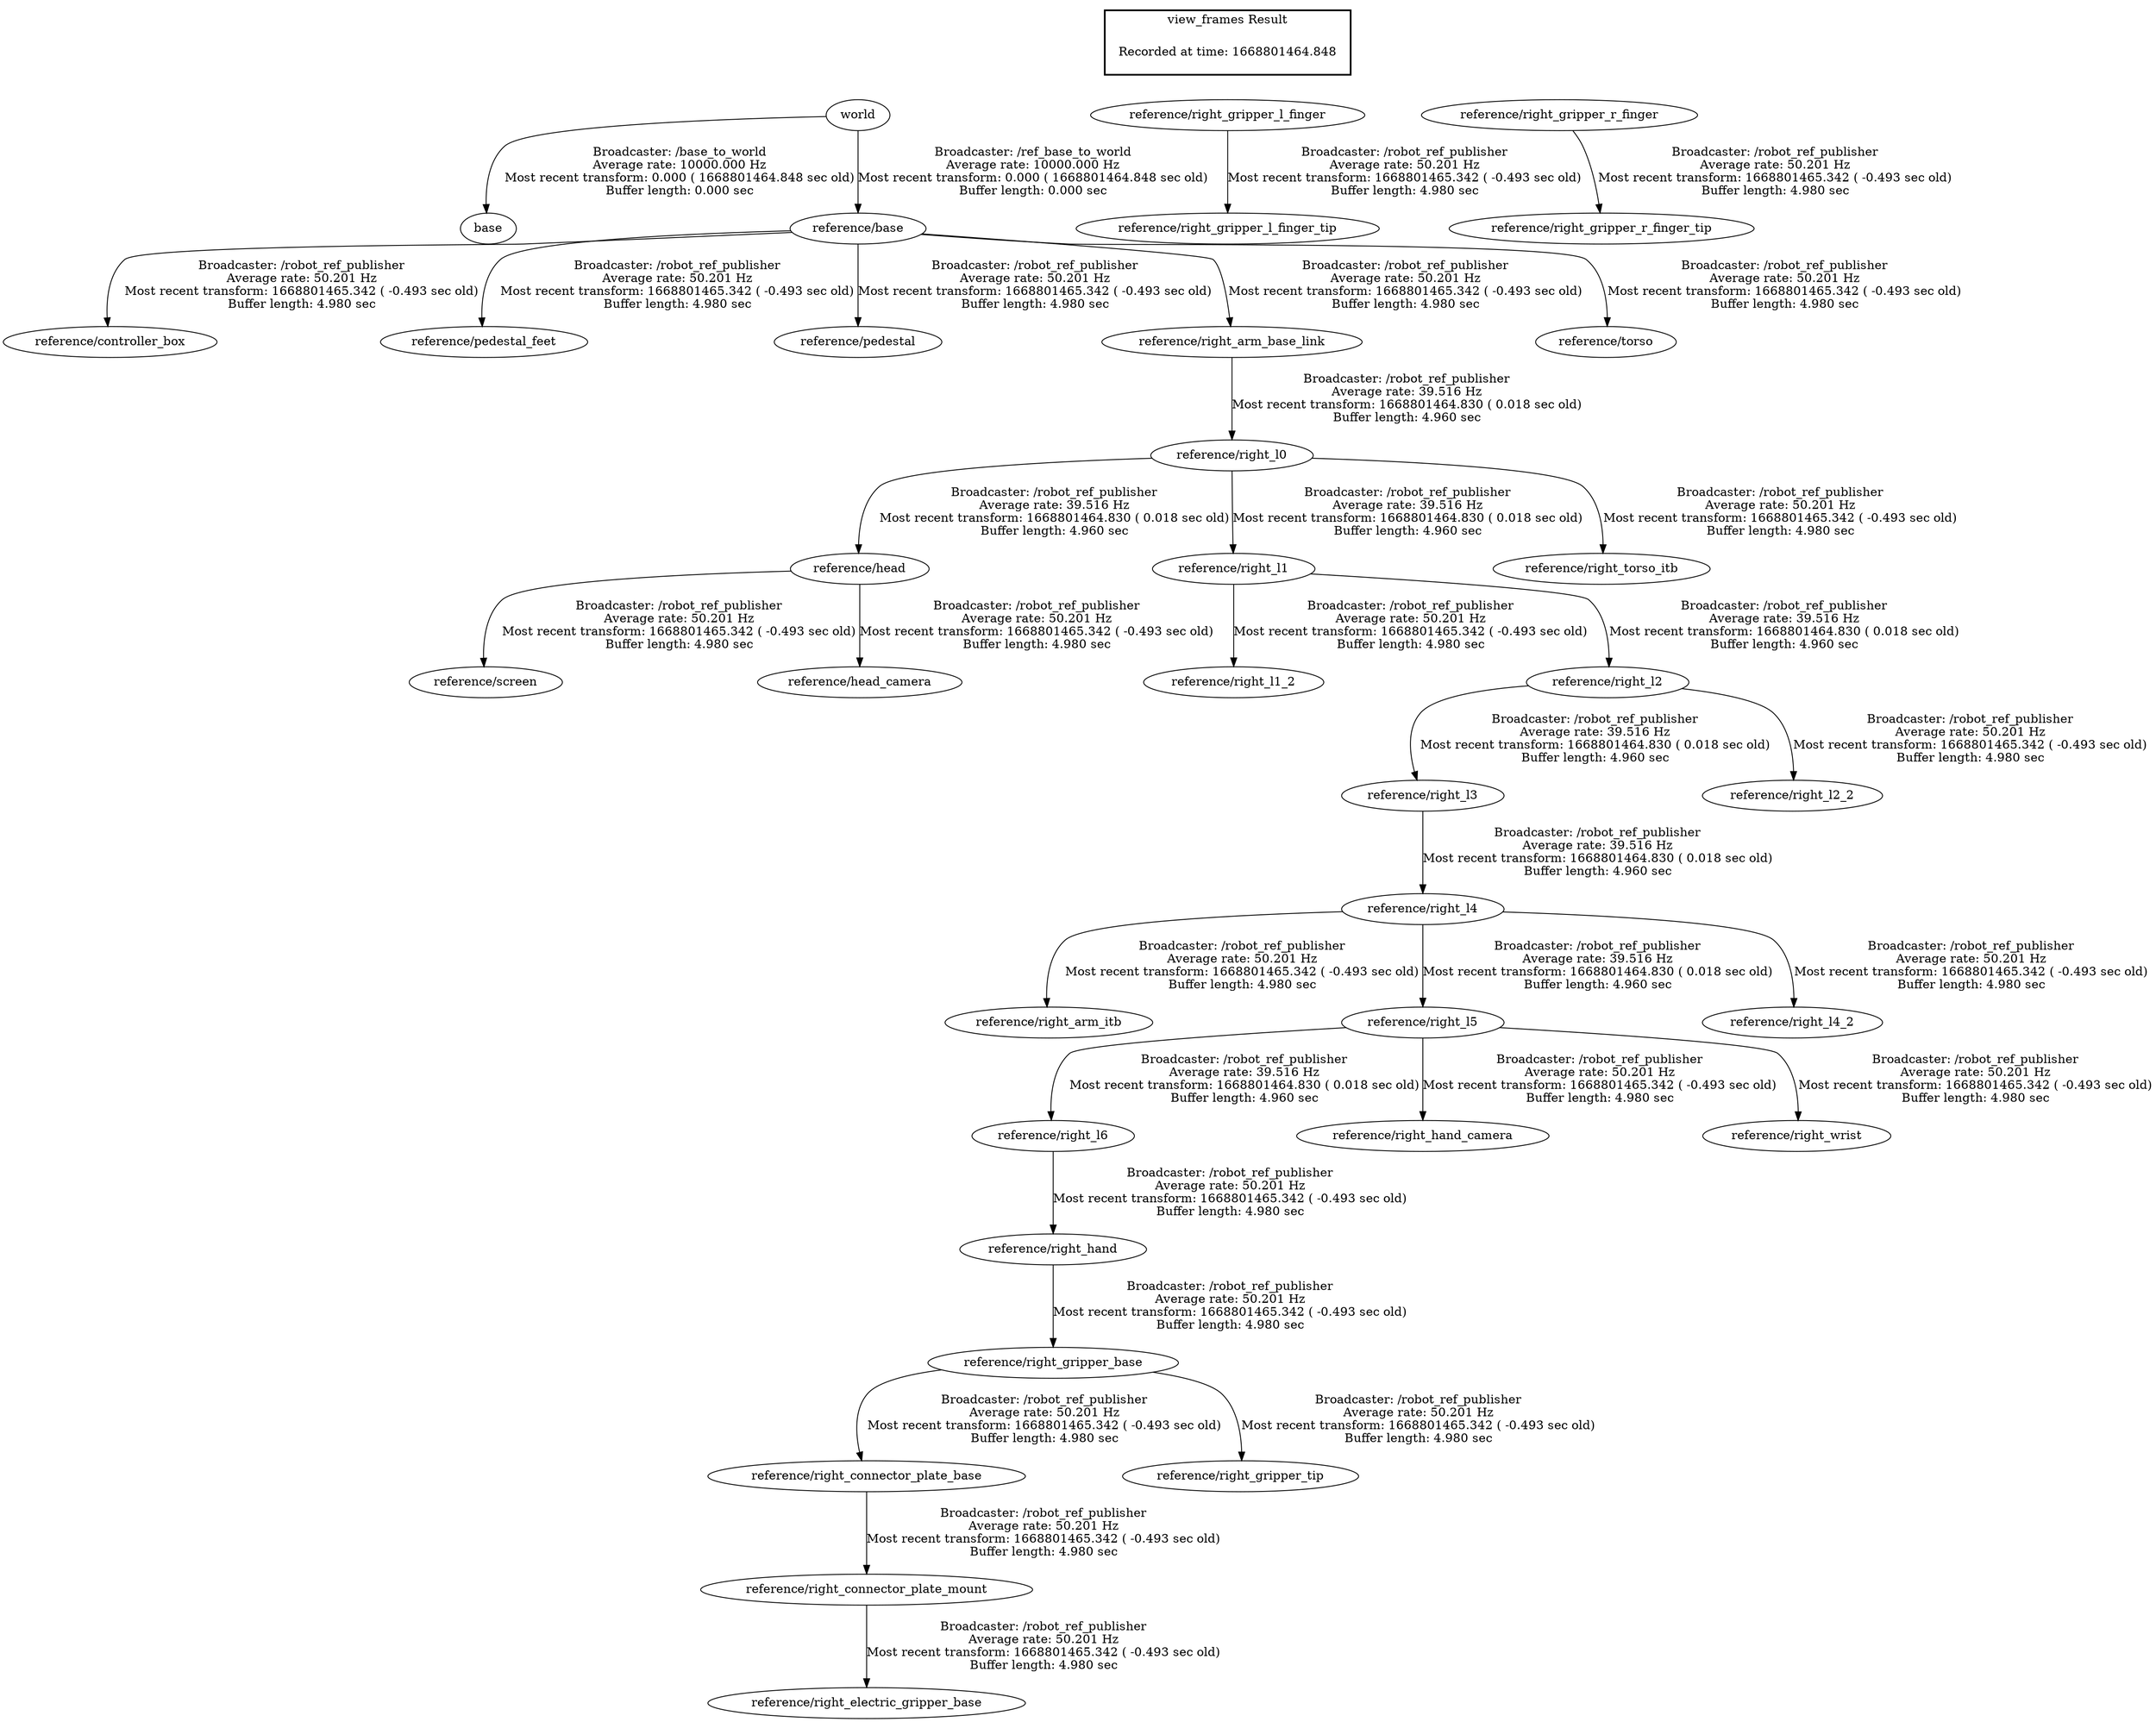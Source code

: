 digraph G {
"world" -> "base"[label="Broadcaster: /base_to_world\nAverage rate: 10000.000 Hz\nMost recent transform: 0.000 ( 1668801464.848 sec old)\nBuffer length: 0.000 sec\n"];
"world" -> "reference/base"[label="Broadcaster: /ref_base_to_world\nAverage rate: 10000.000 Hz\nMost recent transform: 0.000 ( 1668801464.848 sec old)\nBuffer length: 0.000 sec\n"];
"reference/base" -> "reference/controller_box"[label="Broadcaster: /robot_ref_publisher\nAverage rate: 50.201 Hz\nMost recent transform: 1668801465.342 ( -0.493 sec old)\nBuffer length: 4.980 sec\n"];
"reference/head" -> "reference/screen"[label="Broadcaster: /robot_ref_publisher\nAverage rate: 50.201 Hz\nMost recent transform: 1668801465.342 ( -0.493 sec old)\nBuffer length: 4.980 sec\n"];
"reference/right_l0" -> "reference/head"[label="Broadcaster: /robot_ref_publisher\nAverage rate: 39.516 Hz\nMost recent transform: 1668801464.830 ( 0.018 sec old)\nBuffer length: 4.960 sec\n"];
"reference/head" -> "reference/head_camera"[label="Broadcaster: /robot_ref_publisher\nAverage rate: 50.201 Hz\nMost recent transform: 1668801465.342 ( -0.493 sec old)\nBuffer length: 4.980 sec\n"];
"reference/base" -> "reference/pedestal_feet"[label="Broadcaster: /robot_ref_publisher\nAverage rate: 50.201 Hz\nMost recent transform: 1668801465.342 ( -0.493 sec old)\nBuffer length: 4.980 sec\n"];
"reference/base" -> "reference/pedestal"[label="Broadcaster: /robot_ref_publisher\nAverage rate: 50.201 Hz\nMost recent transform: 1668801465.342 ( -0.493 sec old)\nBuffer length: 4.980 sec\n"];
"reference/right_l4" -> "reference/right_arm_itb"[label="Broadcaster: /robot_ref_publisher\nAverage rate: 50.201 Hz\nMost recent transform: 1668801465.342 ( -0.493 sec old)\nBuffer length: 4.980 sec\n"];
"reference/right_l3" -> "reference/right_l4"[label="Broadcaster: /robot_ref_publisher\nAverage rate: 39.516 Hz\nMost recent transform: 1668801464.830 ( 0.018 sec old)\nBuffer length: 4.960 sec\n"];
"reference/base" -> "reference/right_arm_base_link"[label="Broadcaster: /robot_ref_publisher\nAverage rate: 50.201 Hz\nMost recent transform: 1668801465.342 ( -0.493 sec old)\nBuffer length: 4.980 sec\n"];
"reference/right_gripper_base" -> "reference/right_connector_plate_base"[label="Broadcaster: /robot_ref_publisher\nAverage rate: 50.201 Hz\nMost recent transform: 1668801465.342 ( -0.493 sec old)\nBuffer length: 4.980 sec\n"];
"reference/right_hand" -> "reference/right_gripper_base"[label="Broadcaster: /robot_ref_publisher\nAverage rate: 50.201 Hz\nMost recent transform: 1668801465.342 ( -0.493 sec old)\nBuffer length: 4.980 sec\n"];
"reference/right_connector_plate_base" -> "reference/right_connector_plate_mount"[label="Broadcaster: /robot_ref_publisher\nAverage rate: 50.201 Hz\nMost recent transform: 1668801465.342 ( -0.493 sec old)\nBuffer length: 4.980 sec\n"];
"reference/right_connector_plate_mount" -> "reference/right_electric_gripper_base"[label="Broadcaster: /robot_ref_publisher\nAverage rate: 50.201 Hz\nMost recent transform: 1668801465.342 ( -0.493 sec old)\nBuffer length: 4.980 sec\n"];
"reference/right_l6" -> "reference/right_hand"[label="Broadcaster: /robot_ref_publisher\nAverage rate: 50.201 Hz\nMost recent transform: 1668801465.342 ( -0.493 sec old)\nBuffer length: 4.980 sec\n"];
"reference/right_gripper_l_finger" -> "reference/right_gripper_l_finger_tip"[label="Broadcaster: /robot_ref_publisher\nAverage rate: 50.201 Hz\nMost recent transform: 1668801465.342 ( -0.493 sec old)\nBuffer length: 4.980 sec\n"];
"reference/right_gripper_r_finger" -> "reference/right_gripper_r_finger_tip"[label="Broadcaster: /robot_ref_publisher\nAverage rate: 50.201 Hz\nMost recent transform: 1668801465.342 ( -0.493 sec old)\nBuffer length: 4.980 sec\n"];
"reference/right_gripper_base" -> "reference/right_gripper_tip"[label="Broadcaster: /robot_ref_publisher\nAverage rate: 50.201 Hz\nMost recent transform: 1668801465.342 ( -0.493 sec old)\nBuffer length: 4.980 sec\n"];
"reference/right_l5" -> "reference/right_l6"[label="Broadcaster: /robot_ref_publisher\nAverage rate: 39.516 Hz\nMost recent transform: 1668801464.830 ( 0.018 sec old)\nBuffer length: 4.960 sec\n"];
"reference/right_l5" -> "reference/right_hand_camera"[label="Broadcaster: /robot_ref_publisher\nAverage rate: 50.201 Hz\nMost recent transform: 1668801465.342 ( -0.493 sec old)\nBuffer length: 4.980 sec\n"];
"reference/right_l4" -> "reference/right_l5"[label="Broadcaster: /robot_ref_publisher\nAverage rate: 39.516 Hz\nMost recent transform: 1668801464.830 ( 0.018 sec old)\nBuffer length: 4.960 sec\n"];
"reference/right_l1" -> "reference/right_l1_2"[label="Broadcaster: /robot_ref_publisher\nAverage rate: 50.201 Hz\nMost recent transform: 1668801465.342 ( -0.493 sec old)\nBuffer length: 4.980 sec\n"];
"reference/right_l0" -> "reference/right_l1"[label="Broadcaster: /robot_ref_publisher\nAverage rate: 39.516 Hz\nMost recent transform: 1668801464.830 ( 0.018 sec old)\nBuffer length: 4.960 sec\n"];
"reference/right_l2" -> "reference/right_l2_2"[label="Broadcaster: /robot_ref_publisher\nAverage rate: 50.201 Hz\nMost recent transform: 1668801465.342 ( -0.493 sec old)\nBuffer length: 4.980 sec\n"];
"reference/right_l1" -> "reference/right_l2"[label="Broadcaster: /robot_ref_publisher\nAverage rate: 39.516 Hz\nMost recent transform: 1668801464.830 ( 0.018 sec old)\nBuffer length: 4.960 sec\n"];
"reference/right_l4" -> "reference/right_l4_2"[label="Broadcaster: /robot_ref_publisher\nAverage rate: 50.201 Hz\nMost recent transform: 1668801465.342 ( -0.493 sec old)\nBuffer length: 4.980 sec\n"];
"reference/right_l0" -> "reference/right_torso_itb"[label="Broadcaster: /robot_ref_publisher\nAverage rate: 50.201 Hz\nMost recent transform: 1668801465.342 ( -0.493 sec old)\nBuffer length: 4.980 sec\n"];
"reference/right_arm_base_link" -> "reference/right_l0"[label="Broadcaster: /robot_ref_publisher\nAverage rate: 39.516 Hz\nMost recent transform: 1668801464.830 ( 0.018 sec old)\nBuffer length: 4.960 sec\n"];
"reference/right_l5" -> "reference/right_wrist"[label="Broadcaster: /robot_ref_publisher\nAverage rate: 50.201 Hz\nMost recent transform: 1668801465.342 ( -0.493 sec old)\nBuffer length: 4.980 sec\n"];
"reference/base" -> "reference/torso"[label="Broadcaster: /robot_ref_publisher\nAverage rate: 50.201 Hz\nMost recent transform: 1668801465.342 ( -0.493 sec old)\nBuffer length: 4.980 sec\n"];
"reference/right_l2" -> "reference/right_l3"[label="Broadcaster: /robot_ref_publisher\nAverage rate: 39.516 Hz\nMost recent transform: 1668801464.830 ( 0.018 sec old)\nBuffer length: 4.960 sec\n"];
edge [style=invis];
 subgraph cluster_legend { style=bold; color=black; label ="view_frames Result";
"Recorded at time: 1668801464.848"[ shape=plaintext ] ;
 }->"world";
edge [style=invis];
 subgraph cluster_legend { style=bold; color=black; label ="view_frames Result";
"Recorded at time: 1668801464.848"[ shape=plaintext ] ;
 }->"reference/right_gripper_l_finger";
edge [style=invis];
 subgraph cluster_legend { style=bold; color=black; label ="view_frames Result";
"Recorded at time: 1668801464.848"[ shape=plaintext ] ;
 }->"reference/right_gripper_r_finger";
}
